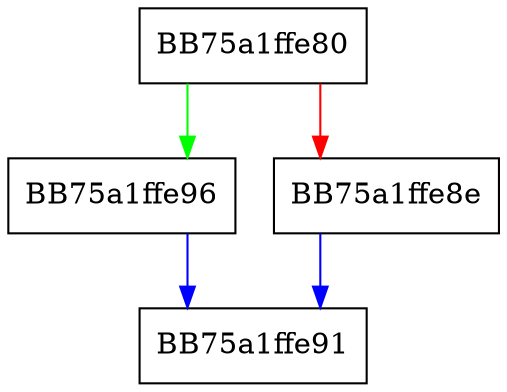 digraph GetValidRegKey {
  node [shape="box"];
  graph [splines=ortho];
  BB75a1ffe80 -> BB75a1ffe96 [color="green"];
  BB75a1ffe80 -> BB75a1ffe8e [color="red"];
  BB75a1ffe8e -> BB75a1ffe91 [color="blue"];
  BB75a1ffe96 -> BB75a1ffe91 [color="blue"];
}